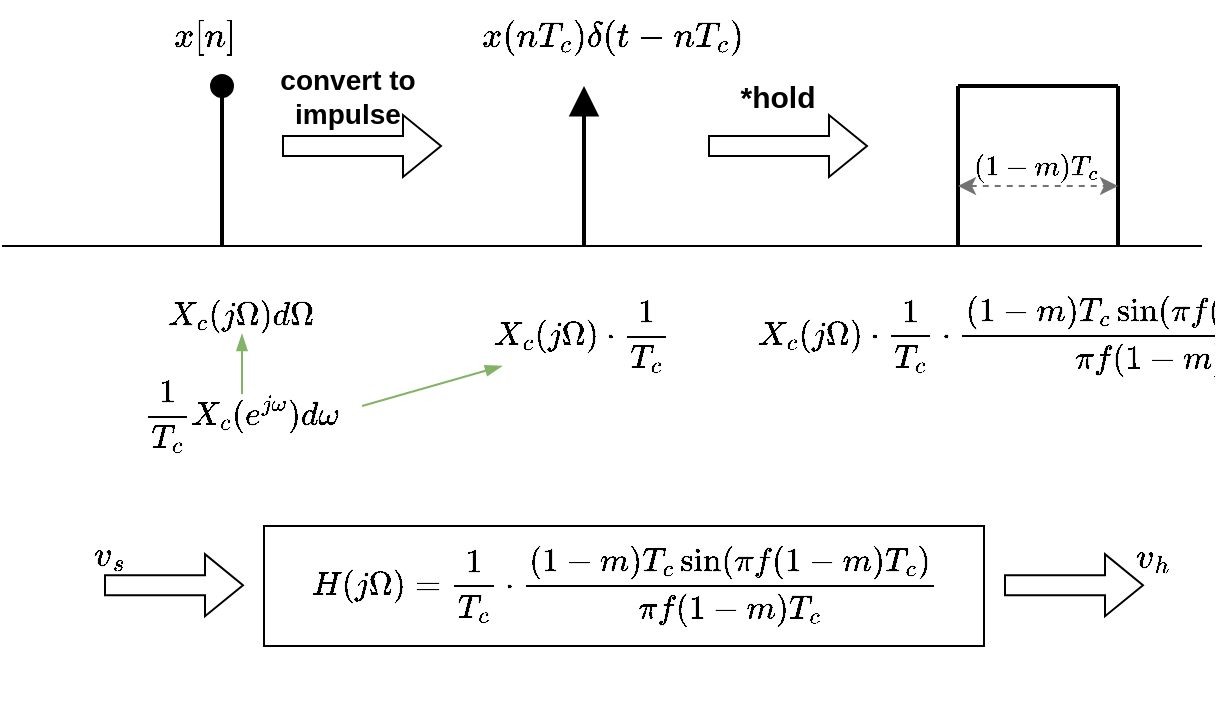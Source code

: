<mxfile version="24.7.12">
  <diagram name="Page-1" id="6BZQ0C9abflXt45p2O0y">
    <mxGraphModel dx="739" dy="518" grid="1" gridSize="10" guides="1" tooltips="1" connect="1" arrows="1" fold="1" page="1" pageScale="1" pageWidth="850" pageHeight="1100" math="1" shadow="0">
      <root>
        <mxCell id="0" />
        <mxCell id="1" parent="0" />
        <mxCell id="p79O7-tDu-kAlIQLblb_-1" value="" style="endArrow=oval;html=1;rounded=0;endFill=1;endSize=10;strokeWidth=2;" parent="1" edge="1">
          <mxGeometry width="50" height="50" relative="1" as="geometry">
            <mxPoint x="200" y="200" as="sourcePoint" />
            <mxPoint x="200" y="120" as="targetPoint" />
          </mxGeometry>
        </mxCell>
        <mxCell id="p79O7-tDu-kAlIQLblb_-3" value="" style="endArrow=block;html=1;rounded=0;endSize=10;endFill=1;strokeWidth=2;" parent="1" edge="1">
          <mxGeometry width="50" height="50" relative="1" as="geometry">
            <mxPoint x="381" y="200" as="sourcePoint" />
            <mxPoint x="381" y="120" as="targetPoint" />
          </mxGeometry>
        </mxCell>
        <mxCell id="p79O7-tDu-kAlIQLblb_-4" value="" style="endArrow=none;html=1;rounded=0;strokeWidth=2;" parent="1" edge="1">
          <mxGeometry width="50" height="50" relative="1" as="geometry">
            <mxPoint x="568" y="200" as="sourcePoint" />
            <mxPoint x="568" y="120" as="targetPoint" />
          </mxGeometry>
        </mxCell>
        <mxCell id="p79O7-tDu-kAlIQLblb_-5" value="" style="endArrow=none;html=1;rounded=0;strokeWidth=2;" parent="1" edge="1">
          <mxGeometry width="50" height="50" relative="1" as="geometry">
            <mxPoint x="648" y="120" as="sourcePoint" />
            <mxPoint x="568" y="120" as="targetPoint" />
          </mxGeometry>
        </mxCell>
        <mxCell id="p79O7-tDu-kAlIQLblb_-6" value="" style="endArrow=none;html=1;rounded=0;strokeWidth=2;" parent="1" edge="1">
          <mxGeometry width="50" height="50" relative="1" as="geometry">
            <mxPoint x="648" y="200" as="sourcePoint" />
            <mxPoint x="648" y="120" as="targetPoint" />
          </mxGeometry>
        </mxCell>
        <mxCell id="p79O7-tDu-kAlIQLblb_-7" value="" style="endArrow=none;html=1;rounded=0;" parent="1" edge="1">
          <mxGeometry width="50" height="50" relative="1" as="geometry">
            <mxPoint x="90" y="200" as="sourcePoint" />
            <mxPoint x="690" y="200" as="targetPoint" />
          </mxGeometry>
        </mxCell>
        <mxCell id="p79O7-tDu-kAlIQLblb_-8" value="" style="shape=flexArrow;endArrow=classic;html=1;rounded=0;" parent="1" edge="1">
          <mxGeometry width="50" height="50" relative="1" as="geometry">
            <mxPoint x="230" y="150" as="sourcePoint" />
            <mxPoint x="310" y="150" as="targetPoint" />
          </mxGeometry>
        </mxCell>
        <mxCell id="p79O7-tDu-kAlIQLblb_-9" value="" style="shape=flexArrow;endArrow=classic;html=1;rounded=0;" parent="1" edge="1">
          <mxGeometry width="50" height="50" relative="1" as="geometry">
            <mxPoint x="443" y="150" as="sourcePoint" />
            <mxPoint x="523" y="150" as="targetPoint" />
          </mxGeometry>
        </mxCell>
        <mxCell id="p79O7-tDu-kAlIQLblb_-10" value="&lt;font style=&quot;font-size: 14px;&quot;&gt;&lt;b&gt;convert to impulse&lt;/b&gt;&lt;/font&gt;" style="text;html=1;align=center;verticalAlign=middle;whiteSpace=wrap;rounded=0;" parent="1" vertex="1">
          <mxGeometry x="208" y="110" width="110" height="30" as="geometry" />
        </mxCell>
        <mxCell id="p79O7-tDu-kAlIQLblb_-11" value="&lt;font style=&quot;font-size: 15px;&quot;&gt;&lt;b&gt;*hold&lt;/b&gt;&lt;/font&gt;" style="text;html=1;align=center;verticalAlign=middle;whiteSpace=wrap;rounded=0;" parent="1" vertex="1">
          <mxGeometry x="423" y="110" width="110" height="30" as="geometry" />
        </mxCell>
        <mxCell id="p79O7-tDu-kAlIQLblb_-12" value="&lt;font style=&quot;font-size: 14px;&quot;&gt;$$\frac{1}{T_c}X_c(e^{j\omega})d\omega$$&lt;/font&gt;" style="text;html=1;align=center;verticalAlign=middle;whiteSpace=wrap;rounded=0;" parent="1" vertex="1">
          <mxGeometry x="180" y="270" width="60" height="30" as="geometry" />
        </mxCell>
        <mxCell id="p79O7-tDu-kAlIQLblb_-13" value="&lt;font style=&quot;font-size: 14px;&quot;&gt;$$X_c(j\Omega)\cdot \frac{1}{T_c}$$&lt;/font&gt;" style="text;html=1;align=center;verticalAlign=middle;whiteSpace=wrap;rounded=0;" parent="1" vertex="1">
          <mxGeometry x="350" y="230" width="60" height="30" as="geometry" />
        </mxCell>
        <mxCell id="p79O7-tDu-kAlIQLblb_-14" value="&lt;font style=&quot;font-size: 14px;&quot;&gt;$$X_c(j\Omega)\cdot \frac{1}{T_c} \cdot \frac{(1-m)T_c\sin(\pi f(1-m)T_c)}{\pi f(1-m)T_c}$$&lt;/font&gt;" style="text;html=1;align=center;verticalAlign=middle;whiteSpace=wrap;rounded=0;" parent="1" vertex="1">
          <mxGeometry x="592" y="230" width="60" height="30" as="geometry" />
        </mxCell>
        <mxCell id="p79O7-tDu-kAlIQLblb_-15" value="" style="endArrow=classic;startArrow=classic;html=1;rounded=0;dashed=1;strokeColor=#737373;" parent="1" edge="1">
          <mxGeometry width="50" height="50" relative="1" as="geometry">
            <mxPoint x="568" y="170" as="sourcePoint" />
            <mxPoint x="648" y="170" as="targetPoint" />
          </mxGeometry>
        </mxCell>
        <mxCell id="p79O7-tDu-kAlIQLblb_-16" value="$$(1-m)T_c$$" style="text;html=1;align=center;verticalAlign=middle;whiteSpace=wrap;rounded=0;" parent="1" vertex="1">
          <mxGeometry x="577" y="146" width="60" height="30" as="geometry" />
        </mxCell>
        <mxCell id="p79O7-tDu-kAlIQLblb_-17" value="&lt;font style=&quot;font-size: 14px;&quot;&gt;$$X_c(j\Omega)d\Omega$$&lt;/font&gt;" style="text;html=1;align=center;verticalAlign=middle;whiteSpace=wrap;rounded=0;" parent="1" vertex="1">
          <mxGeometry x="180" y="220" width="60" height="30" as="geometry" />
        </mxCell>
        <mxCell id="p79O7-tDu-kAlIQLblb_-18" value="" style="rounded=0;whiteSpace=wrap;html=1;" parent="1" vertex="1">
          <mxGeometry x="221" y="340" width="360" height="60" as="geometry" />
        </mxCell>
        <mxCell id="p79O7-tDu-kAlIQLblb_-19" value="" style="shape=flexArrow;endArrow=classic;html=1;rounded=0;" parent="1" edge="1">
          <mxGeometry width="50" height="50" relative="1" as="geometry">
            <mxPoint x="141" y="369.58" as="sourcePoint" />
            <mxPoint x="211" y="369.58" as="targetPoint" />
          </mxGeometry>
        </mxCell>
        <mxCell id="p79O7-tDu-kAlIQLblb_-21" value="&lt;font style=&quot;font-size: 14px;&quot;&gt;$$H(j\Omega) = \frac{1}{T_c} \cdot \frac{(1-m)T_c\sin(\pi f(1-m)T_c)}{\pi f(1-m)T_c}$$&lt;/font&gt;" style="text;html=1;align=center;verticalAlign=middle;whiteSpace=wrap;rounded=0;" parent="1" vertex="1">
          <mxGeometry x="371" y="355" width="60" height="30" as="geometry" />
        </mxCell>
        <mxCell id="p79O7-tDu-kAlIQLblb_-25" value="" style="shape=flexArrow;endArrow=classic;html=1;rounded=0;" parent="1" edge="1">
          <mxGeometry width="50" height="50" relative="1" as="geometry">
            <mxPoint x="591" y="369.58" as="sourcePoint" />
            <mxPoint x="661" y="369.58" as="targetPoint" />
          </mxGeometry>
        </mxCell>
        <mxCell id="p79O7-tDu-kAlIQLblb_-28" value="&lt;font style=&quot;font-size: 15px;&quot;&gt;$$v_s$$&lt;/font&gt;" style="text;html=1;align=center;verticalAlign=middle;whiteSpace=wrap;rounded=0;" parent="1" vertex="1">
          <mxGeometry x="114" y="339" width="60" height="30" as="geometry" />
        </mxCell>
        <mxCell id="p79O7-tDu-kAlIQLblb_-31" value="&lt;font style=&quot;font-size: 15px;&quot;&gt;$$v_h$$&lt;/font&gt;" style="text;html=1;align=center;verticalAlign=middle;whiteSpace=wrap;rounded=0;" parent="1" vertex="1">
          <mxGeometry x="636" y="340" width="60" height="30" as="geometry" />
        </mxCell>
        <mxCell id="rL4S4cMUwhxTy4XFY1Op-1" value="&lt;font style=&quot;font-size: 15px;&quot;&gt;$$x[n]$$&lt;/font&gt;" style="text;html=1;align=center;verticalAlign=middle;whiteSpace=wrap;rounded=0;" parent="1" vertex="1">
          <mxGeometry x="161" y="80" width="60" height="30" as="geometry" />
        </mxCell>
        <mxCell id="rL4S4cMUwhxTy4XFY1Op-2" value="&lt;font style=&quot;font-size: 15px;&quot;&gt;$$x(nT_c)\delta(t-nT_c)$$&lt;/font&gt;" style="text;html=1;align=center;verticalAlign=middle;whiteSpace=wrap;rounded=0;" parent="1" vertex="1">
          <mxGeometry x="365" y="80" width="60" height="30" as="geometry" />
        </mxCell>
        <mxCell id="HnIfLNkd57z8pFihGMFp-1" value="" style="endArrow=blockThin;html=1;rounded=0;endFill=1;fillColor=#d5e8d4;strokeColor=#82b366;" edge="1" parent="1">
          <mxGeometry width="50" height="50" relative="1" as="geometry">
            <mxPoint x="210" y="274" as="sourcePoint" />
            <mxPoint x="210" y="244" as="targetPoint" />
          </mxGeometry>
        </mxCell>
        <mxCell id="HnIfLNkd57z8pFihGMFp-4" value="" style="endArrow=blockThin;html=1;rounded=0;endFill=1;fillColor=#d5e8d4;strokeColor=#82b366;" edge="1" parent="1">
          <mxGeometry width="50" height="50" relative="1" as="geometry">
            <mxPoint x="270" y="280" as="sourcePoint" />
            <mxPoint x="340" y="260" as="targetPoint" />
          </mxGeometry>
        </mxCell>
      </root>
    </mxGraphModel>
  </diagram>
</mxfile>
